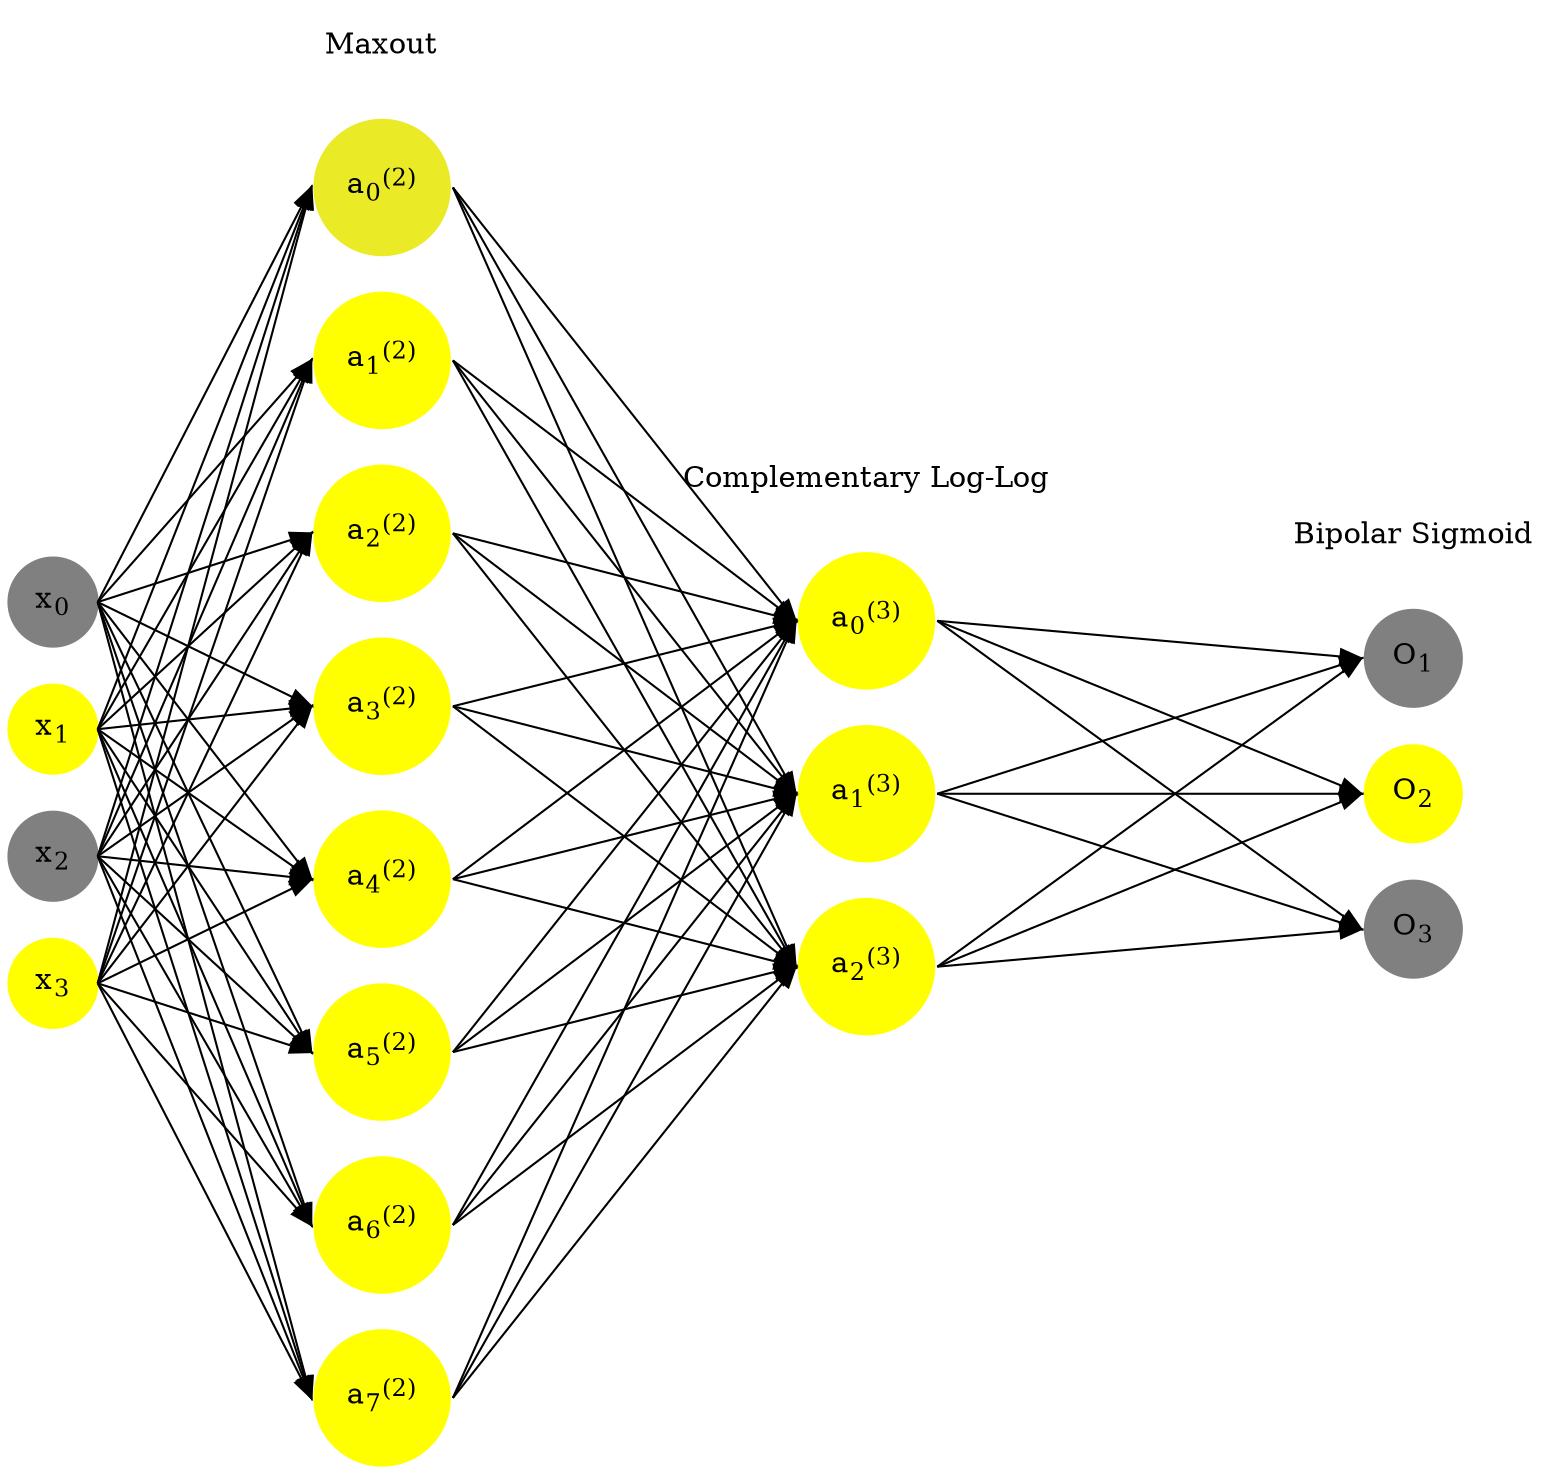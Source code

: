 digraph G {
	rankdir = LR;
	splines=false;
	edge[style=invis];
	ranksep= 1.4;
	{
	node [shape=circle, color="0.1667, 0.0, 0.5", style=filled, fillcolor="0.1667, 0.0, 0.5"];
	x0 [label=<x<sub>0</sub>>];
	}
	{
	node [shape=circle, color="0.1667, 1.0, 1.0", style=filled, fillcolor="0.1667, 1.0, 1.0"];
	x1 [label=<x<sub>1</sub>>];
	}
	{
	node [shape=circle, color="0.1667, 0.0, 0.5", style=filled, fillcolor="0.1667, 0.0, 0.5"];
	x2 [label=<x<sub>2</sub>>];
	}
	{
	node [shape=circle, color="0.1667, 1.0, 1.0", style=filled, fillcolor="0.1667, 1.0, 1.0"];
	x3 [label=<x<sub>3</sub>>];
	}
	{
	node [shape=circle, color="0.1667, 0.835215, 0.917608", style=filled, fillcolor="0.1667, 0.835215, 0.917608"];
	a02 [label=<a<sub>0</sub><sup>(2)</sup>>];
	}
	{
	node [shape=circle, color="0.1667, 2.520958, 1.760479", style=filled, fillcolor="0.1667, 2.520958, 1.760479"];
	a12 [label=<a<sub>1</sub><sup>(2)</sup>>];
	}
	{
	node [shape=circle, color="0.1667, 2.520958, 1.760479", style=filled, fillcolor="0.1667, 2.520958, 1.760479"];
	a22 [label=<a<sub>2</sub><sup>(2)</sup>>];
	}
	{
	node [shape=circle, color="0.1667, 2.520958, 1.760479", style=filled, fillcolor="0.1667, 2.520958, 1.760479"];
	a32 [label=<a<sub>3</sub><sup>(2)</sup>>];
	}
	{
	node [shape=circle, color="0.1667, 4.524455, 2.762228", style=filled, fillcolor="0.1667, 4.524455, 2.762228"];
	a42 [label=<a<sub>4</sub><sup>(2)</sup>>];
	}
	{
	node [shape=circle, color="0.1667, 4.524455, 2.762228", style=filled, fillcolor="0.1667, 4.524455, 2.762228"];
	a52 [label=<a<sub>5</sub><sup>(2)</sup>>];
	}
	{
	node [shape=circle, color="0.1667, 4.524455, 2.762228", style=filled, fillcolor="0.1667, 4.524455, 2.762228"];
	a62 [label=<a<sub>6</sub><sup>(2)</sup>>];
	}
	{
	node [shape=circle, color="0.1667, 4.524455, 2.762228", style=filled, fillcolor="0.1667, 4.524455, 2.762228"];
	a72 [label=<a<sub>7</sub><sup>(2)</sup>>];
	}
	{
	node [shape=circle, color="0.1667, 1.000000, 1.000000", style=filled, fillcolor="0.1667, 1.000000, 1.000000"];
	a03 [label=<a<sub>0</sub><sup>(3)</sup>>];
	}
	{
	node [shape=circle, color="0.1667, 0.987032, 0.993516", style=filled, fillcolor="0.1667, 0.987032, 0.993516"];
	a13 [label=<a<sub>1</sub><sup>(3)</sup>>];
	}
	{
	node [shape=circle, color="0.1667, 1.000000, 1.000000", style=filled, fillcolor="0.1667, 1.000000, 1.000000"];
	a23 [label=<a<sub>2</sub><sup>(3)</sup>>];
	}
	{
	node [shape=circle, color="0.1667, 0.0, 0.5", style=filled, fillcolor="0.1667, 0.0, 0.5"];
	O1 [label=<O<sub>1</sub>>];
	}
	{
	node [shape=circle, color="0.1667, 1.0, 1.0", style=filled, fillcolor="0.1667, 1.0, 1.0"];
	O2 [label=<O<sub>2</sub>>];
	}
	{
	node [shape=circle, color="0.1667, 0.0, 0.5", style=filled, fillcolor="0.1667, 0.0, 0.5"];
	O3 [label=<O<sub>3</sub>>];
	}
	{
	rank=same;
	x0->x1->x2->x3;
	}
	{
	rank=same;
	a02->a12->a22->a32->a42->a52->a62->a72;
	}
	{
	rank=same;
	a03->a13->a23;
	}
	{
	rank=same;
	O1->O2->O3;
	}
	l1 [shape=plaintext,label="Maxout"];
	l1->a02;
	{rank=same; l1;a02};
	l2 [shape=plaintext,label="Complementary Log-Log"];
	l2->a03;
	{rank=same; l2;a03};
	l3 [shape=plaintext,label="Bipolar Sigmoid"];
	l3->O1;
	{rank=same; l3;O1};
edge[style=solid, tailport=e, headport=w];
	{x0;x1;x2;x3} -> {a02;a12;a22;a32;a42;a52;a62;a72};
	{a02;a12;a22;a32;a42;a52;a62;a72} -> {a03;a13;a23};
	{a03;a13;a23} -> {O1,O2,O3};
}